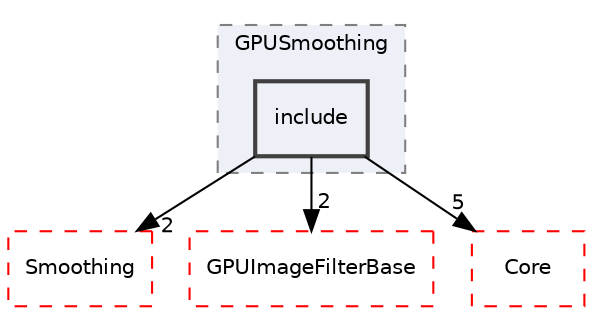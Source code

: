 digraph "include"
{
 // LATEX_PDF_SIZE
  edge [fontname="Helvetica",fontsize="10",labelfontname="Helvetica",labelfontsize="10"];
  node [fontname="Helvetica",fontsize="10",shape=record];
  compound=true
  subgraph clusterdir_9d5695333f620490f45e7907a64dc959 {
    graph [ bgcolor="#edf0f7", pencolor="grey50", style="filled,dashed,", label="GPUSmoothing", fontname="Helvetica", fontsize="10", URL="dir_9d5695333f620490f45e7907a64dc959.html"]
  dir_95bcb5fd1203961598200f0c19f0e2b2 [shape=box, label="include", style="filled,bold,", fillcolor="#edf0f7", color="grey25", URL="dir_95bcb5fd1203961598200f0c19f0e2b2.html"];
  }
  dir_8cc45063d67057a04691750c42379925 [shape=box, label="Smoothing", style="dashed,", fillcolor="#edf0f7", color="red", URL="dir_8cc45063d67057a04691750c42379925.html"];
  dir_9c69f0fccc6542c056108651aea31e10 [shape=box, label="GPUImageFilterBase", style="dashed,", fillcolor="#edf0f7", color="red", URL="dir_9c69f0fccc6542c056108651aea31e10.html"];
  dir_cac7f9cecb9aa42a0bd05452dddd8a21 [shape=box, label="Core", style="dashed,", fillcolor="#edf0f7", color="red", URL="dir_cac7f9cecb9aa42a0bd05452dddd8a21.html"];
  dir_95bcb5fd1203961598200f0c19f0e2b2->dir_8cc45063d67057a04691750c42379925 [headlabel="2", labeldistance=1.5 headhref="dir_000089_000226.html"];
  dir_95bcb5fd1203961598200f0c19f0e2b2->dir_9c69f0fccc6542c056108651aea31e10 [headlabel="2", labeldistance=1.5 headhref="dir_000089_000040.html"];
  dir_95bcb5fd1203961598200f0c19f0e2b2->dir_cac7f9cecb9aa42a0bd05452dddd8a21 [headlabel="5", labeldistance=1.5 headhref="dir_000089_000014.html"];
}
